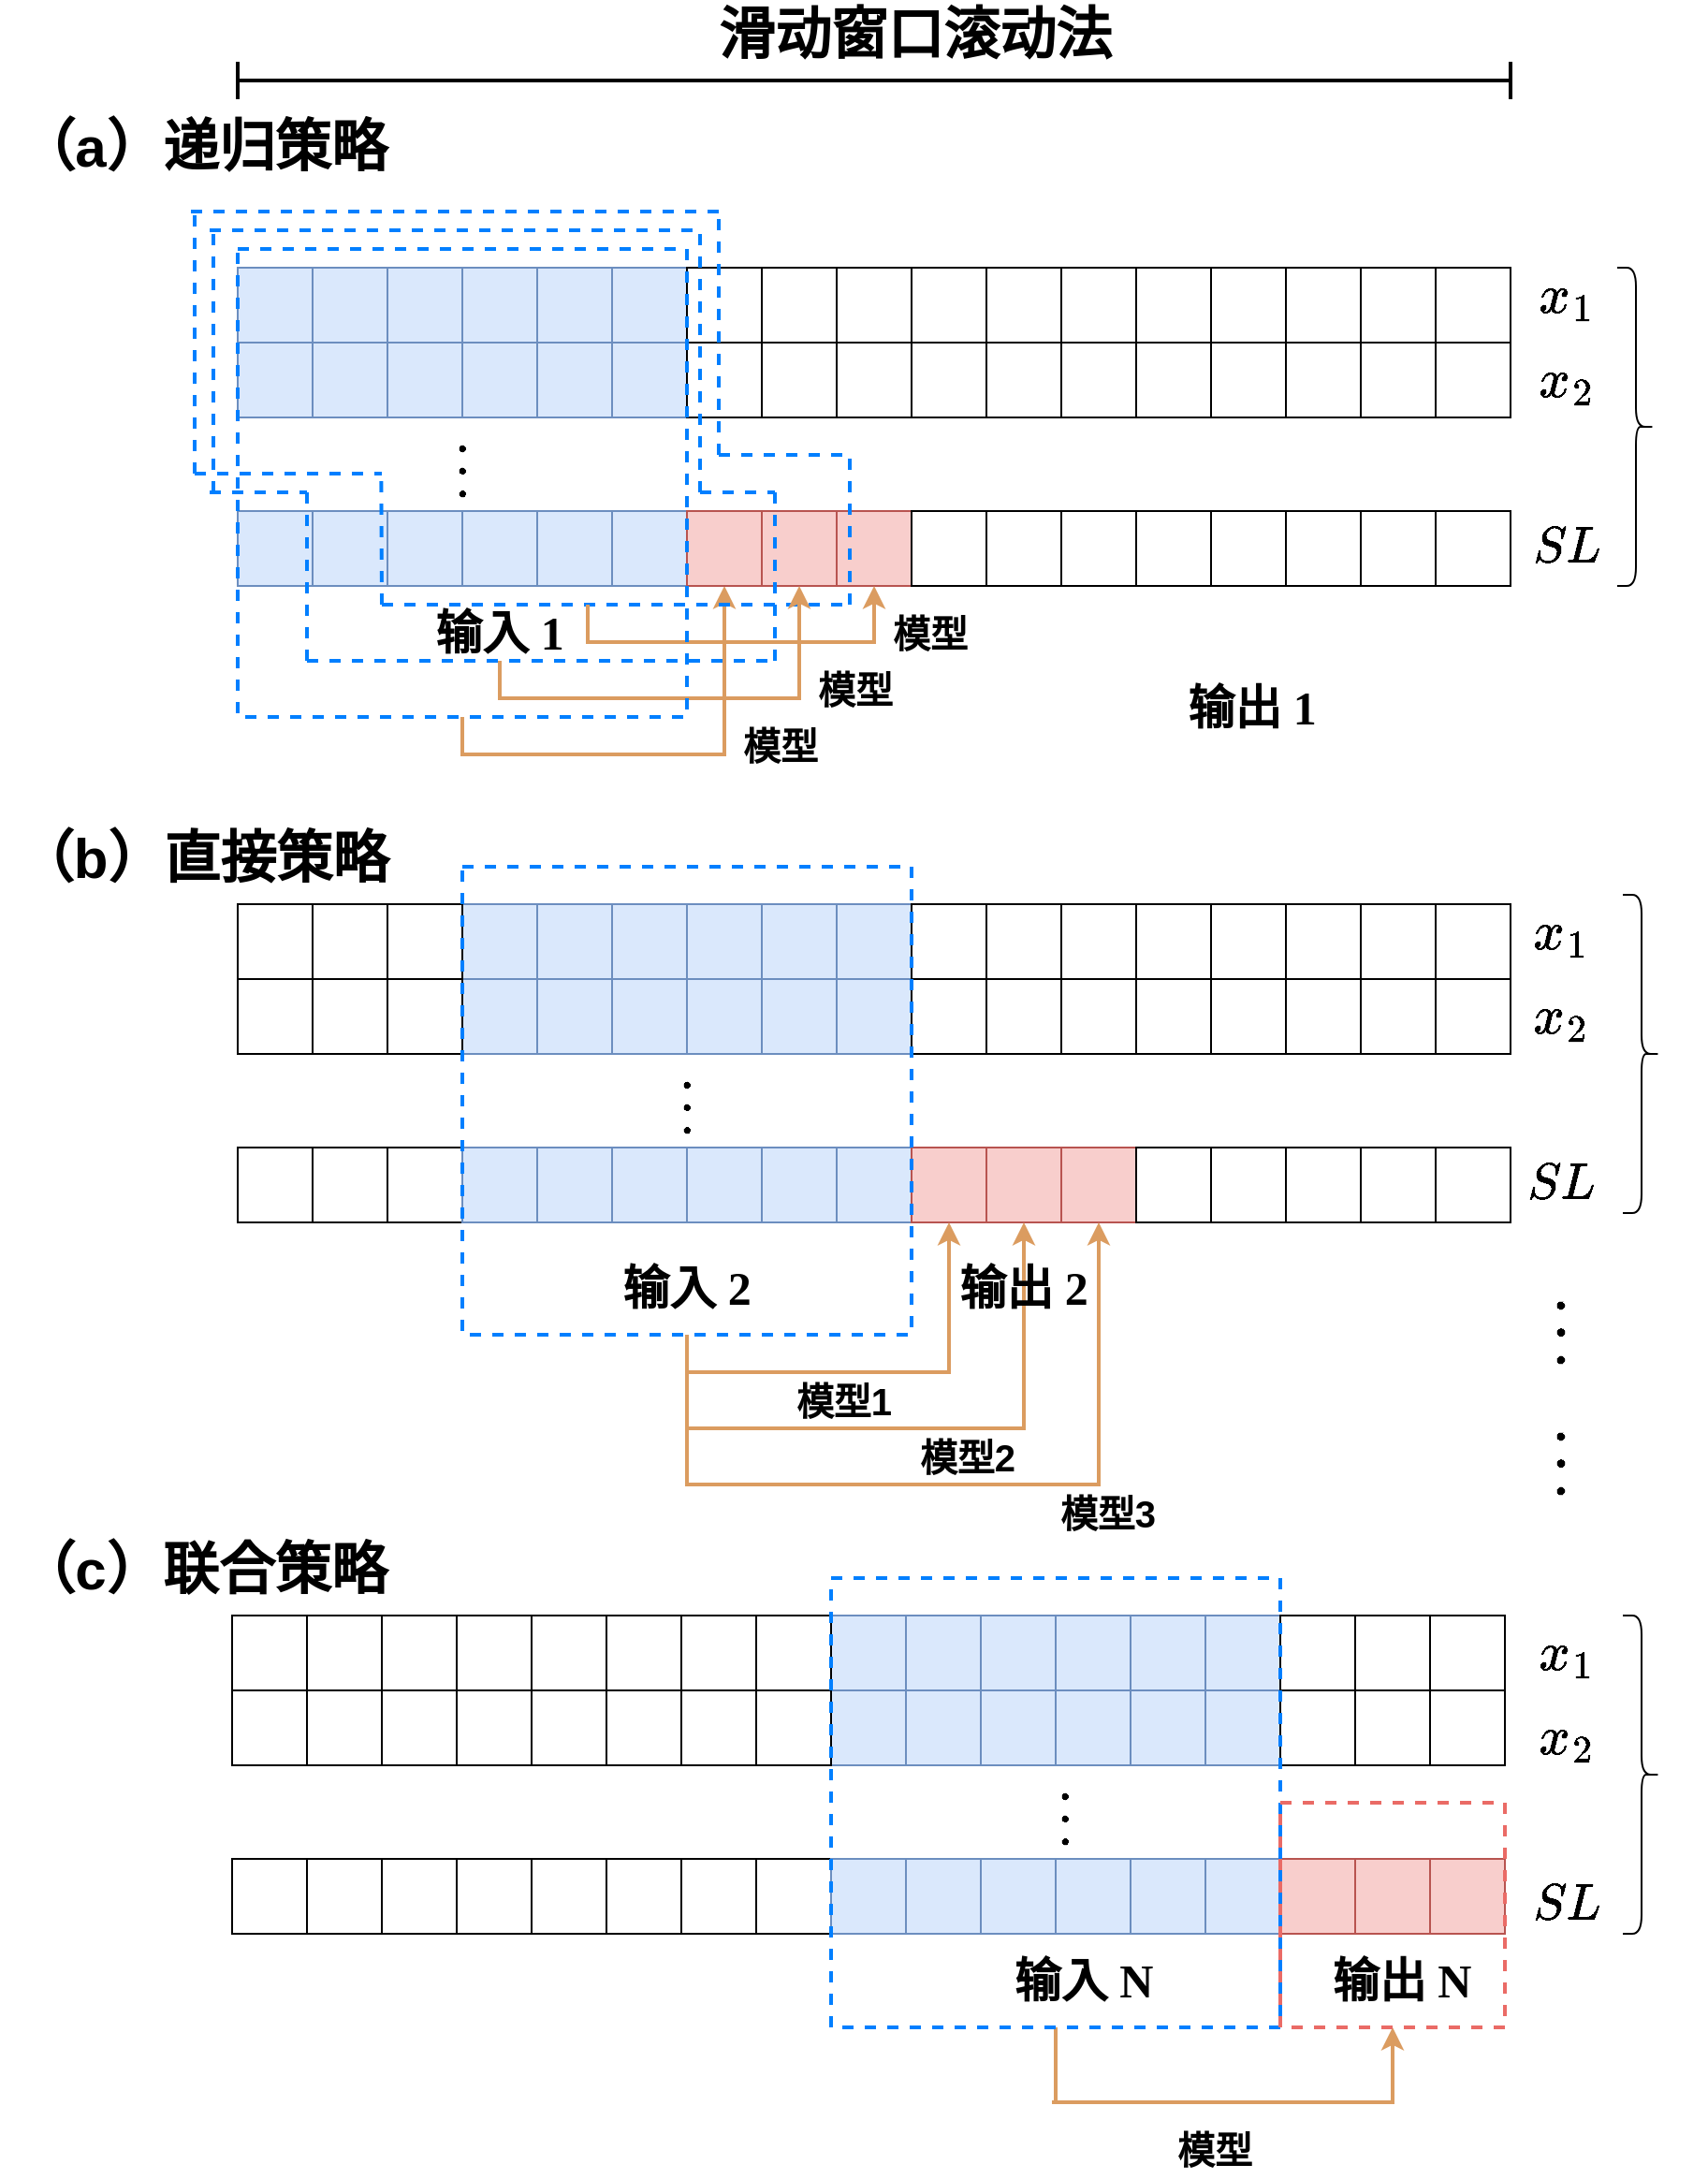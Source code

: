 <mxfile version="24.0.7" type="github">
  <diagram name="第 1 页" id="vWSbrCHWz1pdgLscwr1I">
    <mxGraphModel dx="3572" dy="2566" grid="1" gridSize="10" guides="1" tooltips="1" connect="1" arrows="1" fold="1" page="1" pageScale="1" pageWidth="827" pageHeight="1169" math="1" shadow="0">
      <root>
        <mxCell id="0" />
        <mxCell id="1" parent="0" />
        <mxCell id="X15A_r9G1sP2VDmLqHcy-280" style="edgeStyle=orthogonalEdgeStyle;rounded=0;orthogonalLoop=1;jettySize=auto;html=1;exitX=0.5;exitY=1;exitDx=0;exitDy=0;entryX=0.5;entryY=1;entryDx=0;entryDy=0;strokeWidth=2;strokeColor=#DB9C60;" edge="1" parent="1" source="X15A_r9G1sP2VDmLqHcy-250" target="X15A_r9G1sP2VDmLqHcy-7">
          <mxGeometry relative="1" as="geometry">
            <mxPoint x="363" y="200" as="targetPoint" />
          </mxGeometry>
        </mxCell>
        <mxCell id="X15A_r9G1sP2VDmLqHcy-1" value="" style="rounded=0;whiteSpace=wrap;html=1;aspect=fixed;fillColor=#dae8fc;strokeColor=#6c8ebf;" vertex="1" parent="1">
          <mxGeometry x="103" y="90" width="40" height="40" as="geometry" />
        </mxCell>
        <mxCell id="X15A_r9G1sP2VDmLqHcy-2" value="" style="rounded=0;whiteSpace=wrap;html=1;aspect=fixed;fillColor=#dae8fc;strokeColor=#6c8ebf;" vertex="1" parent="1">
          <mxGeometry x="143" y="90" width="40" height="40" as="geometry" />
        </mxCell>
        <mxCell id="X15A_r9G1sP2VDmLqHcy-3" value="" style="rounded=0;whiteSpace=wrap;html=1;aspect=fixed;fillColor=#dae8fc;strokeColor=#6c8ebf;" vertex="1" parent="1">
          <mxGeometry x="183" y="90" width="40" height="40" as="geometry" />
        </mxCell>
        <mxCell id="X15A_r9G1sP2VDmLqHcy-4" value="" style="rounded=0;whiteSpace=wrap;html=1;aspect=fixed;fillColor=#dae8fc;strokeColor=#6c8ebf;" vertex="1" parent="1">
          <mxGeometry x="223" y="90" width="40" height="40" as="geometry" />
        </mxCell>
        <mxCell id="X15A_r9G1sP2VDmLqHcy-5" value="" style="rounded=0;whiteSpace=wrap;html=1;aspect=fixed;fillColor=#dae8fc;strokeColor=#6c8ebf;" vertex="1" parent="1">
          <mxGeometry x="263" y="90" width="40" height="40" as="geometry" />
        </mxCell>
        <mxCell id="X15A_r9G1sP2VDmLqHcy-6" value="" style="rounded=0;whiteSpace=wrap;html=1;aspect=fixed;fillColor=#dae8fc;strokeColor=#6c8ebf;" vertex="1" parent="1">
          <mxGeometry x="303" y="90" width="40" height="40" as="geometry" />
        </mxCell>
        <mxCell id="X15A_r9G1sP2VDmLqHcy-7" value="" style="rounded=0;whiteSpace=wrap;html=1;aspect=fixed;fillColor=#f8cecc;strokeColor=#b85450;" vertex="1" parent="1">
          <mxGeometry x="343" y="90" width="40" height="40" as="geometry" />
        </mxCell>
        <mxCell id="X15A_r9G1sP2VDmLqHcy-8" value="" style="rounded=0;whiteSpace=wrap;html=1;aspect=fixed;fillColor=#f8cecc;strokeColor=#b85450;" vertex="1" parent="1">
          <mxGeometry x="383" y="90" width="40" height="40" as="geometry" />
        </mxCell>
        <mxCell id="X15A_r9G1sP2VDmLqHcy-9" value="" style="rounded=0;whiteSpace=wrap;html=1;aspect=fixed;fillColor=#f8cecc;strokeColor=#b85450;" vertex="1" parent="1">
          <mxGeometry x="423" y="90" width="40" height="40" as="geometry" />
        </mxCell>
        <mxCell id="X15A_r9G1sP2VDmLqHcy-10" value="" style="rounded=0;whiteSpace=wrap;html=1;aspect=fixed;" vertex="1" parent="1">
          <mxGeometry x="463" y="90" width="40" height="40" as="geometry" />
        </mxCell>
        <mxCell id="X15A_r9G1sP2VDmLqHcy-11" value="" style="rounded=0;whiteSpace=wrap;html=1;aspect=fixed;" vertex="1" parent="1">
          <mxGeometry x="503" y="90" width="40" height="40" as="geometry" />
        </mxCell>
        <mxCell id="X15A_r9G1sP2VDmLqHcy-12" value="" style="rounded=0;whiteSpace=wrap;html=1;aspect=fixed;" vertex="1" parent="1">
          <mxGeometry x="543" y="90" width="40" height="40" as="geometry" />
        </mxCell>
        <mxCell id="X15A_r9G1sP2VDmLqHcy-13" value="" style="rounded=0;whiteSpace=wrap;html=1;aspect=fixed;" vertex="1" parent="1">
          <mxGeometry x="583" y="90" width="40" height="40" as="geometry" />
        </mxCell>
        <mxCell id="X15A_r9G1sP2VDmLqHcy-14" value="" style="rounded=0;whiteSpace=wrap;html=1;aspect=fixed;" vertex="1" parent="1">
          <mxGeometry x="623" y="90" width="40" height="40" as="geometry" />
        </mxCell>
        <mxCell id="X15A_r9G1sP2VDmLqHcy-15" value="" style="rounded=0;whiteSpace=wrap;html=1;aspect=fixed;" vertex="1" parent="1">
          <mxGeometry x="663" y="90" width="40" height="40" as="geometry" />
        </mxCell>
        <mxCell id="X15A_r9G1sP2VDmLqHcy-16" value="" style="rounded=0;whiteSpace=wrap;html=1;aspect=fixed;" vertex="1" parent="1">
          <mxGeometry x="703" y="90" width="40" height="40" as="geometry" />
        </mxCell>
        <mxCell id="X15A_r9G1sP2VDmLqHcy-17" value="" style="rounded=0;whiteSpace=wrap;html=1;aspect=fixed;" vertex="1" parent="1">
          <mxGeometry x="743" y="90" width="40" height="40" as="geometry" />
        </mxCell>
        <mxCell id="X15A_r9G1sP2VDmLqHcy-18" value="" style="rounded=0;whiteSpace=wrap;html=1;aspect=fixed;fillColor=#dae8fc;strokeColor=#6c8ebf;" vertex="1" parent="1">
          <mxGeometry x="103" width="40" height="40" as="geometry" />
        </mxCell>
        <mxCell id="X15A_r9G1sP2VDmLqHcy-19" value="" style="rounded=0;whiteSpace=wrap;html=1;aspect=fixed;fillColor=#dae8fc;strokeColor=#6c8ebf;" vertex="1" parent="1">
          <mxGeometry x="143" width="40" height="40" as="geometry" />
        </mxCell>
        <mxCell id="X15A_r9G1sP2VDmLqHcy-20" value="" style="rounded=0;whiteSpace=wrap;html=1;aspect=fixed;fillColor=#dae8fc;strokeColor=#6c8ebf;" vertex="1" parent="1">
          <mxGeometry x="183" width="40" height="40" as="geometry" />
        </mxCell>
        <mxCell id="X15A_r9G1sP2VDmLqHcy-21" value="" style="rounded=0;whiteSpace=wrap;html=1;aspect=fixed;fillColor=#dae8fc;strokeColor=#6c8ebf;" vertex="1" parent="1">
          <mxGeometry x="223" width="40" height="40" as="geometry" />
        </mxCell>
        <mxCell id="X15A_r9G1sP2VDmLqHcy-22" value="" style="rounded=0;whiteSpace=wrap;html=1;aspect=fixed;fillColor=#dae8fc;strokeColor=#6c8ebf;" vertex="1" parent="1">
          <mxGeometry x="263" width="40" height="40" as="geometry" />
        </mxCell>
        <mxCell id="X15A_r9G1sP2VDmLqHcy-23" value="" style="rounded=0;whiteSpace=wrap;html=1;aspect=fixed;fillColor=#dae8fc;strokeColor=#6c8ebf;" vertex="1" parent="1">
          <mxGeometry x="303" width="40" height="40" as="geometry" />
        </mxCell>
        <mxCell id="X15A_r9G1sP2VDmLqHcy-27" value="" style="rounded=0;whiteSpace=wrap;html=1;aspect=fixed;fillColor=#dae8fc;strokeColor=#6c8ebf;" vertex="1" parent="1">
          <mxGeometry x="103" y="-40" width="40" height="40" as="geometry" />
        </mxCell>
        <mxCell id="X15A_r9G1sP2VDmLqHcy-28" value="" style="rounded=0;whiteSpace=wrap;html=1;aspect=fixed;fillColor=#dae8fc;strokeColor=#6c8ebf;" vertex="1" parent="1">
          <mxGeometry x="143" y="-40" width="40" height="40" as="geometry" />
        </mxCell>
        <mxCell id="X15A_r9G1sP2VDmLqHcy-29" value="" style="rounded=0;whiteSpace=wrap;html=1;aspect=fixed;fillColor=#dae8fc;strokeColor=#6c8ebf;" vertex="1" parent="1">
          <mxGeometry x="183" y="-40" width="40" height="40" as="geometry" />
        </mxCell>
        <mxCell id="X15A_r9G1sP2VDmLqHcy-30" value="" style="rounded=0;whiteSpace=wrap;html=1;aspect=fixed;fillColor=#dae8fc;strokeColor=#6c8ebf;" vertex="1" parent="1">
          <mxGeometry x="223" y="-40" width="40" height="40" as="geometry" />
        </mxCell>
        <mxCell id="X15A_r9G1sP2VDmLqHcy-31" value="" style="rounded=0;whiteSpace=wrap;html=1;aspect=fixed;fillColor=#dae8fc;strokeColor=#6c8ebf;" vertex="1" parent="1">
          <mxGeometry x="263" y="-40" width="40" height="40" as="geometry" />
        </mxCell>
        <mxCell id="X15A_r9G1sP2VDmLqHcy-32" value="" style="rounded=0;whiteSpace=wrap;html=1;aspect=fixed;fillColor=#dae8fc;strokeColor=#6c8ebf;" vertex="1" parent="1">
          <mxGeometry x="303" y="-40" width="40" height="40" as="geometry" />
        </mxCell>
        <mxCell id="X15A_r9G1sP2VDmLqHcy-35" value="" style="rounded=0;whiteSpace=wrap;html=1;aspect=fixed;" vertex="1" parent="1">
          <mxGeometry x="103" y="430" width="40" height="40" as="geometry" />
        </mxCell>
        <mxCell id="X15A_r9G1sP2VDmLqHcy-36" value="" style="rounded=0;whiteSpace=wrap;html=1;aspect=fixed;" vertex="1" parent="1">
          <mxGeometry x="143" y="430" width="40" height="40" as="geometry" />
        </mxCell>
        <mxCell id="X15A_r9G1sP2VDmLqHcy-37" value="" style="rounded=0;whiteSpace=wrap;html=1;aspect=fixed;" vertex="1" parent="1">
          <mxGeometry x="183" y="430" width="40" height="40" as="geometry" />
        </mxCell>
        <mxCell id="X15A_r9G1sP2VDmLqHcy-38" value="" style="rounded=0;whiteSpace=wrap;html=1;aspect=fixed;fillColor=#dae8fc;strokeColor=#6c8ebf;" vertex="1" parent="1">
          <mxGeometry x="223" y="430" width="40" height="40" as="geometry" />
        </mxCell>
        <mxCell id="X15A_r9G1sP2VDmLqHcy-39" value="" style="rounded=0;whiteSpace=wrap;html=1;aspect=fixed;fillColor=#dae8fc;strokeColor=#6c8ebf;" vertex="1" parent="1">
          <mxGeometry x="263" y="430" width="40" height="40" as="geometry" />
        </mxCell>
        <mxCell id="X15A_r9G1sP2VDmLqHcy-40" value="" style="rounded=0;whiteSpace=wrap;html=1;aspect=fixed;fillColor=#dae8fc;strokeColor=#6c8ebf;" vertex="1" parent="1">
          <mxGeometry x="303" y="430" width="40" height="40" as="geometry" />
        </mxCell>
        <mxCell id="X15A_r9G1sP2VDmLqHcy-41" value="" style="rounded=0;whiteSpace=wrap;html=1;aspect=fixed;fillColor=#dae8fc;strokeColor=#6c8ebf;" vertex="1" parent="1">
          <mxGeometry x="343" y="430" width="40" height="40" as="geometry" />
        </mxCell>
        <mxCell id="X15A_r9G1sP2VDmLqHcy-42" value="" style="rounded=0;whiteSpace=wrap;html=1;aspect=fixed;fillColor=#dae8fc;strokeColor=#6c8ebf;" vertex="1" parent="1">
          <mxGeometry x="383" y="430" width="40" height="40" as="geometry" />
        </mxCell>
        <mxCell id="X15A_r9G1sP2VDmLqHcy-43" value="" style="rounded=0;whiteSpace=wrap;html=1;aspect=fixed;fillColor=#dae8fc;strokeColor=#6c8ebf;" vertex="1" parent="1">
          <mxGeometry x="423" y="430" width="40" height="40" as="geometry" />
        </mxCell>
        <mxCell id="X15A_r9G1sP2VDmLqHcy-44" value="" style="rounded=0;whiteSpace=wrap;html=1;aspect=fixed;fillColor=#f8cecc;strokeColor=#b85450;" vertex="1" parent="1">
          <mxGeometry x="463" y="430" width="40" height="40" as="geometry" />
        </mxCell>
        <mxCell id="X15A_r9G1sP2VDmLqHcy-45" value="" style="rounded=0;whiteSpace=wrap;html=1;aspect=fixed;fillColor=#f8cecc;strokeColor=#b85450;" vertex="1" parent="1">
          <mxGeometry x="503" y="430" width="40" height="40" as="geometry" />
        </mxCell>
        <mxCell id="X15A_r9G1sP2VDmLqHcy-46" value="" style="rounded=0;whiteSpace=wrap;html=1;aspect=fixed;fillColor=#f8cecc;strokeColor=#b85450;" vertex="1" parent="1">
          <mxGeometry x="543" y="430" width="40" height="40" as="geometry" />
        </mxCell>
        <mxCell id="X15A_r9G1sP2VDmLqHcy-47" value="" style="rounded=0;whiteSpace=wrap;html=1;aspect=fixed;" vertex="1" parent="1">
          <mxGeometry x="583" y="430" width="40" height="40" as="geometry" />
        </mxCell>
        <mxCell id="X15A_r9G1sP2VDmLqHcy-48" value="" style="rounded=0;whiteSpace=wrap;html=1;aspect=fixed;" vertex="1" parent="1">
          <mxGeometry x="623" y="430" width="40" height="40" as="geometry" />
        </mxCell>
        <mxCell id="X15A_r9G1sP2VDmLqHcy-49" value="" style="rounded=0;whiteSpace=wrap;html=1;aspect=fixed;" vertex="1" parent="1">
          <mxGeometry x="663" y="430" width="40" height="40" as="geometry" />
        </mxCell>
        <mxCell id="X15A_r9G1sP2VDmLqHcy-50" value="" style="rounded=0;whiteSpace=wrap;html=1;aspect=fixed;" vertex="1" parent="1">
          <mxGeometry x="703" y="430" width="40" height="40" as="geometry" />
        </mxCell>
        <mxCell id="X15A_r9G1sP2VDmLqHcy-51" value="" style="rounded=0;whiteSpace=wrap;html=1;aspect=fixed;" vertex="1" parent="1">
          <mxGeometry x="743" y="430" width="40" height="40" as="geometry" />
        </mxCell>
        <mxCell id="X15A_r9G1sP2VDmLqHcy-52" value="" style="rounded=0;whiteSpace=wrap;html=1;aspect=fixed;" vertex="1" parent="1">
          <mxGeometry x="100" y="810" width="40" height="40" as="geometry" />
        </mxCell>
        <mxCell id="X15A_r9G1sP2VDmLqHcy-53" value="" style="rounded=0;whiteSpace=wrap;html=1;aspect=fixed;" vertex="1" parent="1">
          <mxGeometry x="140" y="810" width="40" height="40" as="geometry" />
        </mxCell>
        <mxCell id="X15A_r9G1sP2VDmLqHcy-54" value="" style="rounded=0;whiteSpace=wrap;html=1;aspect=fixed;" vertex="1" parent="1">
          <mxGeometry x="180" y="810" width="40" height="40" as="geometry" />
        </mxCell>
        <mxCell id="X15A_r9G1sP2VDmLqHcy-55" value="" style="rounded=0;whiteSpace=wrap;html=1;aspect=fixed;" vertex="1" parent="1">
          <mxGeometry x="220" y="810" width="40" height="40" as="geometry" />
        </mxCell>
        <mxCell id="X15A_r9G1sP2VDmLqHcy-56" value="" style="rounded=0;whiteSpace=wrap;html=1;aspect=fixed;" vertex="1" parent="1">
          <mxGeometry x="260" y="810" width="40" height="40" as="geometry" />
        </mxCell>
        <mxCell id="X15A_r9G1sP2VDmLqHcy-57" value="" style="rounded=0;whiteSpace=wrap;html=1;aspect=fixed;" vertex="1" parent="1">
          <mxGeometry x="300" y="810" width="40" height="40" as="geometry" />
        </mxCell>
        <mxCell id="X15A_r9G1sP2VDmLqHcy-58" value="" style="rounded=0;whiteSpace=wrap;html=1;aspect=fixed;" vertex="1" parent="1">
          <mxGeometry x="340" y="810" width="40" height="40" as="geometry" />
        </mxCell>
        <mxCell id="X15A_r9G1sP2VDmLqHcy-59" value="" style="rounded=0;whiteSpace=wrap;html=1;aspect=fixed;" vertex="1" parent="1">
          <mxGeometry x="380" y="810" width="40" height="40" as="geometry" />
        </mxCell>
        <mxCell id="X15A_r9G1sP2VDmLqHcy-60" value="" style="rounded=0;whiteSpace=wrap;html=1;aspect=fixed;fillColor=#dae8fc;strokeColor=#6c8ebf;" vertex="1" parent="1">
          <mxGeometry x="420" y="810" width="40" height="40" as="geometry" />
        </mxCell>
        <mxCell id="X15A_r9G1sP2VDmLqHcy-61" value="" style="rounded=0;whiteSpace=wrap;html=1;aspect=fixed;fillColor=#dae8fc;strokeColor=#6c8ebf;" vertex="1" parent="1">
          <mxGeometry x="460" y="810" width="40" height="40" as="geometry" />
        </mxCell>
        <mxCell id="X15A_r9G1sP2VDmLqHcy-62" value="" style="rounded=0;whiteSpace=wrap;html=1;aspect=fixed;fillColor=#dae8fc;strokeColor=#6c8ebf;" vertex="1" parent="1">
          <mxGeometry x="500" y="810" width="40" height="40" as="geometry" />
        </mxCell>
        <mxCell id="X15A_r9G1sP2VDmLqHcy-63" value="" style="rounded=0;whiteSpace=wrap;html=1;aspect=fixed;fillColor=#dae8fc;strokeColor=#6c8ebf;" vertex="1" parent="1">
          <mxGeometry x="540" y="810" width="40" height="40" as="geometry" />
        </mxCell>
        <mxCell id="X15A_r9G1sP2VDmLqHcy-64" value="" style="rounded=0;whiteSpace=wrap;html=1;aspect=fixed;fillColor=#dae8fc;strokeColor=#6c8ebf;" vertex="1" parent="1">
          <mxGeometry x="580" y="810" width="40" height="40" as="geometry" />
        </mxCell>
        <mxCell id="X15A_r9G1sP2VDmLqHcy-65" value="" style="rounded=0;whiteSpace=wrap;html=1;aspect=fixed;fillColor=#dae8fc;strokeColor=#6c8ebf;" vertex="1" parent="1">
          <mxGeometry x="620" y="810" width="40" height="40" as="geometry" />
        </mxCell>
        <mxCell id="X15A_r9G1sP2VDmLqHcy-66" value="" style="rounded=0;whiteSpace=wrap;html=1;aspect=fixed;fillColor=#f8cecc;strokeColor=#b85450;" vertex="1" parent="1">
          <mxGeometry x="660" y="810" width="40" height="40" as="geometry" />
        </mxCell>
        <mxCell id="X15A_r9G1sP2VDmLqHcy-67" value="" style="rounded=0;whiteSpace=wrap;html=1;aspect=fixed;fillColor=#f8cecc;strokeColor=#b85450;" vertex="1" parent="1">
          <mxGeometry x="700" y="810" width="40" height="40" as="geometry" />
        </mxCell>
        <mxCell id="X15A_r9G1sP2VDmLqHcy-68" value="" style="rounded=0;whiteSpace=wrap;html=1;aspect=fixed;fillColor=#f8cecc;strokeColor=#b85450;" vertex="1" parent="1">
          <mxGeometry x="740" y="810" width="40" height="40" as="geometry" />
        </mxCell>
        <mxCell id="X15A_r9G1sP2VDmLqHcy-69" value="&lt;font face=&quot;Times New Roman&quot;&gt;&lt;span style=&quot;font-size: 25px;&quot;&gt;输入 1&lt;/span&gt;&lt;/font&gt;" style="text;html=1;align=center;verticalAlign=middle;whiteSpace=wrap;rounded=0;fontStyle=1" vertex="1" parent="1">
          <mxGeometry x="203" y="140" width="80" height="30" as="geometry" />
        </mxCell>
        <mxCell id="X15A_r9G1sP2VDmLqHcy-70" value="&lt;font face=&quot;Times New Roman&quot;&gt;&lt;span style=&quot;font-size: 25px;&quot;&gt;输出 1&lt;/span&gt;&lt;/font&gt;" style="text;html=1;align=center;verticalAlign=middle;whiteSpace=wrap;rounded=0;fontStyle=1" vertex="1" parent="1">
          <mxGeometry x="605" y="180" width="80" height="30" as="geometry" />
        </mxCell>
        <mxCell id="X15A_r9G1sP2VDmLqHcy-71" value="&lt;font face=&quot;Times New Roman&quot;&gt;&lt;span style=&quot;font-size: 25px;&quot;&gt;输入 2&lt;/span&gt;&lt;/font&gt;" style="text;html=1;align=center;verticalAlign=middle;whiteSpace=wrap;rounded=0;fontStyle=1" vertex="1" parent="1">
          <mxGeometry x="303" y="490" width="80" height="30" as="geometry" />
        </mxCell>
        <mxCell id="X15A_r9G1sP2VDmLqHcy-73" value="&lt;font face=&quot;Times New Roman&quot;&gt;&lt;span style=&quot;font-size: 25px;&quot;&gt;输入 N&lt;/span&gt;&lt;/font&gt;" style="text;html=1;align=center;verticalAlign=middle;whiteSpace=wrap;rounded=0;fontStyle=1" vertex="1" parent="1">
          <mxGeometry x="515" y="860" width="80" height="30" as="geometry" />
        </mxCell>
        <mxCell id="X15A_r9G1sP2VDmLqHcy-74" value="&lt;font face=&quot;Times New Roman&quot;&gt;&lt;span style=&quot;font-size: 25px;&quot;&gt;输出 N&lt;/span&gt;&lt;/font&gt;" style="text;html=1;align=center;verticalAlign=middle;whiteSpace=wrap;rounded=0;fontStyle=1" vertex="1" parent="1">
          <mxGeometry x="685" y="860" width="80" height="30" as="geometry" />
        </mxCell>
        <mxCell id="X15A_r9G1sP2VDmLqHcy-83" value="" style="rounded=0;whiteSpace=wrap;html=1;aspect=fixed;fillColor=#dae8fc;strokeColor=#6c8ebf;" vertex="1" parent="1">
          <mxGeometry x="223" y="340" width="40" height="40" as="geometry" />
        </mxCell>
        <mxCell id="X15A_r9G1sP2VDmLqHcy-84" value="" style="rounded=0;whiteSpace=wrap;html=1;aspect=fixed;fillColor=#dae8fc;strokeColor=#6c8ebf;" vertex="1" parent="1">
          <mxGeometry x="263" y="340" width="40" height="40" as="geometry" />
        </mxCell>
        <mxCell id="X15A_r9G1sP2VDmLqHcy-85" value="" style="rounded=0;whiteSpace=wrap;html=1;aspect=fixed;fillColor=#dae8fc;strokeColor=#6c8ebf;" vertex="1" parent="1">
          <mxGeometry x="303" y="340" width="40" height="40" as="geometry" />
        </mxCell>
        <mxCell id="X15A_r9G1sP2VDmLqHcy-86" value="" style="rounded=0;whiteSpace=wrap;html=1;aspect=fixed;fillColor=#dae8fc;strokeColor=#6c8ebf;" vertex="1" parent="1">
          <mxGeometry x="343" y="340" width="40" height="40" as="geometry" />
        </mxCell>
        <mxCell id="X15A_r9G1sP2VDmLqHcy-87" value="" style="rounded=0;whiteSpace=wrap;html=1;aspect=fixed;fillColor=#dae8fc;strokeColor=#6c8ebf;" vertex="1" parent="1">
          <mxGeometry x="383" y="340" width="40" height="40" as="geometry" />
        </mxCell>
        <mxCell id="X15A_r9G1sP2VDmLqHcy-88" value="" style="rounded=0;whiteSpace=wrap;html=1;aspect=fixed;fillColor=#dae8fc;strokeColor=#6c8ebf;" vertex="1" parent="1">
          <mxGeometry x="423" y="340" width="40" height="40" as="geometry" />
        </mxCell>
        <mxCell id="X15A_r9G1sP2VDmLqHcy-106" value="" style="rounded=0;whiteSpace=wrap;html=1;aspect=fixed;fillColor=#dae8fc;strokeColor=#6c8ebf;" vertex="1" parent="1">
          <mxGeometry x="223" y="300" width="40" height="40" as="geometry" />
        </mxCell>
        <mxCell id="X15A_r9G1sP2VDmLqHcy-107" value="" style="rounded=0;whiteSpace=wrap;html=1;aspect=fixed;fillColor=#dae8fc;strokeColor=#6c8ebf;" vertex="1" parent="1">
          <mxGeometry x="263" y="300" width="40" height="40" as="geometry" />
        </mxCell>
        <mxCell id="X15A_r9G1sP2VDmLqHcy-108" value="" style="rounded=0;whiteSpace=wrap;html=1;aspect=fixed;fillColor=#dae8fc;strokeColor=#6c8ebf;" vertex="1" parent="1">
          <mxGeometry x="303" y="300" width="40" height="40" as="geometry" />
        </mxCell>
        <mxCell id="X15A_r9G1sP2VDmLqHcy-109" value="" style="rounded=0;whiteSpace=wrap;html=1;aspect=fixed;fillColor=#dae8fc;strokeColor=#6c8ebf;" vertex="1" parent="1">
          <mxGeometry x="343" y="300" width="40" height="40" as="geometry" />
        </mxCell>
        <mxCell id="X15A_r9G1sP2VDmLqHcy-110" value="" style="rounded=0;whiteSpace=wrap;html=1;aspect=fixed;fillColor=#dae8fc;strokeColor=#6c8ebf;" vertex="1" parent="1">
          <mxGeometry x="383" y="300" width="40" height="40" as="geometry" />
        </mxCell>
        <mxCell id="X15A_r9G1sP2VDmLqHcy-111" value="" style="rounded=0;whiteSpace=wrap;html=1;aspect=fixed;fillColor=#dae8fc;strokeColor=#6c8ebf;" vertex="1" parent="1">
          <mxGeometry x="423" y="300" width="40" height="40" as="geometry" />
        </mxCell>
        <mxCell id="X15A_r9G1sP2VDmLqHcy-115" value="" style="rounded=0;whiteSpace=wrap;html=1;aspect=fixed;" vertex="1" parent="1">
          <mxGeometry x="103" y="300" width="40" height="40" as="geometry" />
        </mxCell>
        <mxCell id="X15A_r9G1sP2VDmLqHcy-116" value="" style="rounded=0;whiteSpace=wrap;html=1;aspect=fixed;" vertex="1" parent="1">
          <mxGeometry x="143" y="300" width="40" height="40" as="geometry" />
        </mxCell>
        <mxCell id="X15A_r9G1sP2VDmLqHcy-117" value="" style="rounded=0;whiteSpace=wrap;html=1;aspect=fixed;" vertex="1" parent="1">
          <mxGeometry x="183" y="300" width="40" height="40" as="geometry" />
        </mxCell>
        <mxCell id="X15A_r9G1sP2VDmLqHcy-118" value="" style="rounded=0;whiteSpace=wrap;html=1;aspect=fixed;" vertex="1" parent="1">
          <mxGeometry x="103" y="340" width="40" height="40" as="geometry" />
        </mxCell>
        <mxCell id="X15A_r9G1sP2VDmLqHcy-119" value="" style="rounded=0;whiteSpace=wrap;html=1;aspect=fixed;" vertex="1" parent="1">
          <mxGeometry x="143" y="340" width="40" height="40" as="geometry" />
        </mxCell>
        <mxCell id="X15A_r9G1sP2VDmLqHcy-120" value="" style="rounded=0;whiteSpace=wrap;html=1;aspect=fixed;" vertex="1" parent="1">
          <mxGeometry x="183" y="340" width="40" height="40" as="geometry" />
        </mxCell>
        <mxCell id="X15A_r9G1sP2VDmLqHcy-121" value="$$\vdots$$" style="text;html=1;align=center;verticalAlign=middle;whiteSpace=wrap;rounded=0;fontSize=25;fontStyle=1" vertex="1" parent="1">
          <mxGeometry x="193" y="50" width="60" height="30" as="geometry" />
        </mxCell>
        <mxCell id="X15A_r9G1sP2VDmLqHcy-122" value="$$\vdots$$" style="text;html=1;align=center;verticalAlign=middle;whiteSpace=wrap;rounded=0;fontSize=25;fontStyle=1" vertex="1" parent="1">
          <mxGeometry x="313" y="390" width="60" height="30" as="geometry" />
        </mxCell>
        <mxCell id="X15A_r9G1sP2VDmLqHcy-134" value="" style="rounded=0;whiteSpace=wrap;html=1;aspect=fixed;fillColor=#dae8fc;strokeColor=#6c8ebf;" vertex="1" parent="1">
          <mxGeometry x="420" y="720" width="40" height="40" as="geometry" />
        </mxCell>
        <mxCell id="X15A_r9G1sP2VDmLqHcy-135" value="" style="rounded=0;whiteSpace=wrap;html=1;aspect=fixed;fillColor=#dae8fc;strokeColor=#6c8ebf;" vertex="1" parent="1">
          <mxGeometry x="460" y="720" width="40" height="40" as="geometry" />
        </mxCell>
        <mxCell id="X15A_r9G1sP2VDmLqHcy-136" value="" style="rounded=0;whiteSpace=wrap;html=1;aspect=fixed;fillColor=#dae8fc;strokeColor=#6c8ebf;" vertex="1" parent="1">
          <mxGeometry x="500" y="720" width="40" height="40" as="geometry" />
        </mxCell>
        <mxCell id="X15A_r9G1sP2VDmLqHcy-137" value="" style="rounded=0;whiteSpace=wrap;html=1;aspect=fixed;fillColor=#dae8fc;strokeColor=#6c8ebf;" vertex="1" parent="1">
          <mxGeometry x="540" y="720" width="40" height="40" as="geometry" />
        </mxCell>
        <mxCell id="X15A_r9G1sP2VDmLqHcy-138" value="" style="rounded=0;whiteSpace=wrap;html=1;aspect=fixed;fillColor=#dae8fc;strokeColor=#6c8ebf;" vertex="1" parent="1">
          <mxGeometry x="580" y="720" width="40" height="40" as="geometry" />
        </mxCell>
        <mxCell id="X15A_r9G1sP2VDmLqHcy-139" value="" style="rounded=0;whiteSpace=wrap;html=1;aspect=fixed;fillColor=#dae8fc;strokeColor=#6c8ebf;" vertex="1" parent="1">
          <mxGeometry x="620" y="720" width="40" height="40" as="geometry" />
        </mxCell>
        <mxCell id="X15A_r9G1sP2VDmLqHcy-140" value="" style="rounded=0;whiteSpace=wrap;html=1;aspect=fixed;fillColor=#dae8fc;strokeColor=#6c8ebf;" vertex="1" parent="1">
          <mxGeometry x="420" y="680" width="40" height="40" as="geometry" />
        </mxCell>
        <mxCell id="X15A_r9G1sP2VDmLqHcy-141" value="" style="rounded=0;whiteSpace=wrap;html=1;aspect=fixed;fillColor=#dae8fc;strokeColor=#6c8ebf;" vertex="1" parent="1">
          <mxGeometry x="460" y="680" width="40" height="40" as="geometry" />
        </mxCell>
        <mxCell id="X15A_r9G1sP2VDmLqHcy-142" value="" style="rounded=0;whiteSpace=wrap;html=1;aspect=fixed;fillColor=#dae8fc;strokeColor=#6c8ebf;" vertex="1" parent="1">
          <mxGeometry x="500" y="680" width="40" height="40" as="geometry" />
        </mxCell>
        <mxCell id="X15A_r9G1sP2VDmLqHcy-143" value="" style="rounded=0;whiteSpace=wrap;html=1;aspect=fixed;fillColor=#dae8fc;strokeColor=#6c8ebf;" vertex="1" parent="1">
          <mxGeometry x="540" y="680" width="40" height="40" as="geometry" />
        </mxCell>
        <mxCell id="X15A_r9G1sP2VDmLqHcy-144" value="" style="rounded=0;whiteSpace=wrap;html=1;aspect=fixed;fillColor=#dae8fc;strokeColor=#6c8ebf;" vertex="1" parent="1">
          <mxGeometry x="580" y="680" width="40" height="40" as="geometry" />
        </mxCell>
        <mxCell id="X15A_r9G1sP2VDmLqHcy-145" value="" style="rounded=0;whiteSpace=wrap;html=1;aspect=fixed;fillColor=#dae8fc;strokeColor=#6c8ebf;" vertex="1" parent="1">
          <mxGeometry x="620" y="680" width="40" height="40" as="geometry" />
        </mxCell>
        <mxCell id="X15A_r9G1sP2VDmLqHcy-146" value="" style="rounded=0;whiteSpace=wrap;html=1;aspect=fixed;" vertex="1" parent="1">
          <mxGeometry x="300" y="680" width="40" height="40" as="geometry" />
        </mxCell>
        <mxCell id="X15A_r9G1sP2VDmLqHcy-147" value="" style="rounded=0;whiteSpace=wrap;html=1;aspect=fixed;" vertex="1" parent="1">
          <mxGeometry x="340" y="680" width="40" height="40" as="geometry" />
        </mxCell>
        <mxCell id="X15A_r9G1sP2VDmLqHcy-148" value="" style="rounded=0;whiteSpace=wrap;html=1;aspect=fixed;" vertex="1" parent="1">
          <mxGeometry x="380" y="680" width="40" height="40" as="geometry" />
        </mxCell>
        <mxCell id="X15A_r9G1sP2VDmLqHcy-149" value="" style="rounded=0;whiteSpace=wrap;html=1;aspect=fixed;" vertex="1" parent="1">
          <mxGeometry x="300" y="720" width="40" height="40" as="geometry" />
        </mxCell>
        <mxCell id="X15A_r9G1sP2VDmLqHcy-150" value="" style="rounded=0;whiteSpace=wrap;html=1;aspect=fixed;" vertex="1" parent="1">
          <mxGeometry x="340" y="720" width="40" height="40" as="geometry" />
        </mxCell>
        <mxCell id="X15A_r9G1sP2VDmLqHcy-151" value="" style="rounded=0;whiteSpace=wrap;html=1;aspect=fixed;" vertex="1" parent="1">
          <mxGeometry x="380" y="720" width="40" height="40" as="geometry" />
        </mxCell>
        <mxCell id="X15A_r9G1sP2VDmLqHcy-152" value="$$\vdots$$" style="text;html=1;align=center;verticalAlign=middle;whiteSpace=wrap;rounded=0;fontSize=30;fontStyle=1;labelBackgroundColor=none;" vertex="1" parent="1">
          <mxGeometry x="780" y="510" width="60" height="30" as="geometry" />
        </mxCell>
        <mxCell id="X15A_r9G1sP2VDmLqHcy-153" value="" style="rounded=0;whiteSpace=wrap;html=1;aspect=fixed;" vertex="1" parent="1">
          <mxGeometry x="100" y="720" width="40" height="40" as="geometry" />
        </mxCell>
        <mxCell id="X15A_r9G1sP2VDmLqHcy-154" value="" style="rounded=0;whiteSpace=wrap;html=1;aspect=fixed;" vertex="1" parent="1">
          <mxGeometry x="140" y="720" width="40" height="40" as="geometry" />
        </mxCell>
        <mxCell id="X15A_r9G1sP2VDmLqHcy-155" value="" style="rounded=0;whiteSpace=wrap;html=1;aspect=fixed;" vertex="1" parent="1">
          <mxGeometry x="180" y="720" width="40" height="40" as="geometry" />
        </mxCell>
        <mxCell id="X15A_r9G1sP2VDmLqHcy-156" value="" style="rounded=0;whiteSpace=wrap;html=1;aspect=fixed;" vertex="1" parent="1">
          <mxGeometry x="220" y="720" width="40" height="40" as="geometry" />
        </mxCell>
        <mxCell id="X15A_r9G1sP2VDmLqHcy-157" value="" style="rounded=0;whiteSpace=wrap;html=1;aspect=fixed;" vertex="1" parent="1">
          <mxGeometry x="260" y="720" width="40" height="40" as="geometry" />
        </mxCell>
        <mxCell id="X15A_r9G1sP2VDmLqHcy-163" value="" style="rounded=0;whiteSpace=wrap;html=1;aspect=fixed;" vertex="1" parent="1">
          <mxGeometry x="100" y="680" width="40" height="40" as="geometry" />
        </mxCell>
        <mxCell id="X15A_r9G1sP2VDmLqHcy-164" value="" style="rounded=0;whiteSpace=wrap;html=1;aspect=fixed;" vertex="1" parent="1">
          <mxGeometry x="140" y="680" width="40" height="40" as="geometry" />
        </mxCell>
        <mxCell id="X15A_r9G1sP2VDmLqHcy-165" value="" style="rounded=0;whiteSpace=wrap;html=1;aspect=fixed;" vertex="1" parent="1">
          <mxGeometry x="180" y="680" width="40" height="40" as="geometry" />
        </mxCell>
        <mxCell id="X15A_r9G1sP2VDmLqHcy-166" value="" style="rounded=0;whiteSpace=wrap;html=1;aspect=fixed;" vertex="1" parent="1">
          <mxGeometry x="220" y="680" width="40" height="40" as="geometry" />
        </mxCell>
        <mxCell id="X15A_r9G1sP2VDmLqHcy-167" value="" style="rounded=0;whiteSpace=wrap;html=1;aspect=fixed;" vertex="1" parent="1">
          <mxGeometry x="260" y="680" width="40" height="40" as="geometry" />
        </mxCell>
        <mxCell id="X15A_r9G1sP2VDmLqHcy-169" value="" style="rounded=0;whiteSpace=wrap;html=1;aspect=fixed;" vertex="1" parent="1">
          <mxGeometry x="343" y="-40" width="40" height="40" as="geometry" />
        </mxCell>
        <mxCell id="X15A_r9G1sP2VDmLqHcy-170" value="" style="rounded=0;whiteSpace=wrap;html=1;aspect=fixed;" vertex="1" parent="1">
          <mxGeometry x="383" y="-40" width="40" height="40" as="geometry" />
        </mxCell>
        <mxCell id="X15A_r9G1sP2VDmLqHcy-171" value="" style="rounded=0;whiteSpace=wrap;html=1;aspect=fixed;" vertex="1" parent="1">
          <mxGeometry x="423" y="-40" width="40" height="40" as="geometry" />
        </mxCell>
        <mxCell id="X15A_r9G1sP2VDmLqHcy-172" value="" style="rounded=0;whiteSpace=wrap;html=1;aspect=fixed;" vertex="1" parent="1">
          <mxGeometry x="463" y="-40" width="40" height="40" as="geometry" />
        </mxCell>
        <mxCell id="X15A_r9G1sP2VDmLqHcy-173" value="" style="rounded=0;whiteSpace=wrap;html=1;aspect=fixed;" vertex="1" parent="1">
          <mxGeometry x="503" y="-40" width="40" height="40" as="geometry" />
        </mxCell>
        <mxCell id="X15A_r9G1sP2VDmLqHcy-174" value="" style="rounded=0;whiteSpace=wrap;html=1;aspect=fixed;" vertex="1" parent="1">
          <mxGeometry x="543" y="-40" width="40" height="40" as="geometry" />
        </mxCell>
        <mxCell id="X15A_r9G1sP2VDmLqHcy-175" value="" style="rounded=0;whiteSpace=wrap;html=1;aspect=fixed;" vertex="1" parent="1">
          <mxGeometry x="583" y="-40" width="40" height="40" as="geometry" />
        </mxCell>
        <mxCell id="X15A_r9G1sP2VDmLqHcy-176" value="" style="rounded=0;whiteSpace=wrap;html=1;aspect=fixed;" vertex="1" parent="1">
          <mxGeometry x="623" y="-40" width="40" height="40" as="geometry" />
        </mxCell>
        <mxCell id="X15A_r9G1sP2VDmLqHcy-177" value="" style="rounded=0;whiteSpace=wrap;html=1;aspect=fixed;" vertex="1" parent="1">
          <mxGeometry x="343" width="40" height="40" as="geometry" />
        </mxCell>
        <mxCell id="X15A_r9G1sP2VDmLqHcy-178" value="" style="rounded=0;whiteSpace=wrap;html=1;aspect=fixed;" vertex="1" parent="1">
          <mxGeometry x="383" width="40" height="40" as="geometry" />
        </mxCell>
        <mxCell id="X15A_r9G1sP2VDmLqHcy-179" value="" style="rounded=0;whiteSpace=wrap;html=1;aspect=fixed;" vertex="1" parent="1">
          <mxGeometry x="423" width="40" height="40" as="geometry" />
        </mxCell>
        <mxCell id="X15A_r9G1sP2VDmLqHcy-180" value="" style="rounded=0;whiteSpace=wrap;html=1;aspect=fixed;" vertex="1" parent="1">
          <mxGeometry x="463" width="40" height="40" as="geometry" />
        </mxCell>
        <mxCell id="X15A_r9G1sP2VDmLqHcy-181" value="" style="rounded=0;whiteSpace=wrap;html=1;aspect=fixed;" vertex="1" parent="1">
          <mxGeometry x="503" width="40" height="40" as="geometry" />
        </mxCell>
        <mxCell id="X15A_r9G1sP2VDmLqHcy-182" value="" style="rounded=0;whiteSpace=wrap;html=1;aspect=fixed;" vertex="1" parent="1">
          <mxGeometry x="543" width="40" height="40" as="geometry" />
        </mxCell>
        <mxCell id="X15A_r9G1sP2VDmLqHcy-183" value="" style="rounded=0;whiteSpace=wrap;html=1;aspect=fixed;" vertex="1" parent="1">
          <mxGeometry x="583" width="40" height="40" as="geometry" />
        </mxCell>
        <mxCell id="X15A_r9G1sP2VDmLqHcy-184" value="" style="rounded=0;whiteSpace=wrap;html=1;aspect=fixed;" vertex="1" parent="1">
          <mxGeometry x="623" width="40" height="40" as="geometry" />
        </mxCell>
        <mxCell id="X15A_r9G1sP2VDmLqHcy-186" value="" style="rounded=0;whiteSpace=wrap;html=1;aspect=fixed;" vertex="1" parent="1">
          <mxGeometry x="463" y="300" width="40" height="40" as="geometry" />
        </mxCell>
        <mxCell id="X15A_r9G1sP2VDmLqHcy-187" value="" style="rounded=0;whiteSpace=wrap;html=1;aspect=fixed;" vertex="1" parent="1">
          <mxGeometry x="503" y="300" width="40" height="40" as="geometry" />
        </mxCell>
        <mxCell id="X15A_r9G1sP2VDmLqHcy-188" value="" style="rounded=0;whiteSpace=wrap;html=1;aspect=fixed;" vertex="1" parent="1">
          <mxGeometry x="543" y="300" width="40" height="40" as="geometry" />
        </mxCell>
        <mxCell id="X15A_r9G1sP2VDmLqHcy-189" value="" style="rounded=0;whiteSpace=wrap;html=1;aspect=fixed;" vertex="1" parent="1">
          <mxGeometry x="583" y="300" width="40" height="40" as="geometry" />
        </mxCell>
        <mxCell id="X15A_r9G1sP2VDmLqHcy-190" value="" style="rounded=0;whiteSpace=wrap;html=1;aspect=fixed;" vertex="1" parent="1">
          <mxGeometry x="623" y="300" width="40" height="40" as="geometry" />
        </mxCell>
        <mxCell id="X15A_r9G1sP2VDmLqHcy-191" value="" style="rounded=0;whiteSpace=wrap;html=1;aspect=fixed;" vertex="1" parent="1">
          <mxGeometry x="663" y="300" width="40" height="40" as="geometry" />
        </mxCell>
        <mxCell id="X15A_r9G1sP2VDmLqHcy-192" value="" style="rounded=0;whiteSpace=wrap;html=1;aspect=fixed;" vertex="1" parent="1">
          <mxGeometry x="703" y="300" width="40" height="40" as="geometry" />
        </mxCell>
        <mxCell id="X15A_r9G1sP2VDmLqHcy-193" value="" style="rounded=0;whiteSpace=wrap;html=1;aspect=fixed;" vertex="1" parent="1">
          <mxGeometry x="743" y="300" width="40" height="40" as="geometry" />
        </mxCell>
        <mxCell id="X15A_r9G1sP2VDmLqHcy-194" value="" style="rounded=0;whiteSpace=wrap;html=1;aspect=fixed;" vertex="1" parent="1">
          <mxGeometry x="463" y="340" width="40" height="40" as="geometry" />
        </mxCell>
        <mxCell id="X15A_r9G1sP2VDmLqHcy-195" value="" style="rounded=0;whiteSpace=wrap;html=1;aspect=fixed;" vertex="1" parent="1">
          <mxGeometry x="503" y="340" width="40" height="40" as="geometry" />
        </mxCell>
        <mxCell id="X15A_r9G1sP2VDmLqHcy-196" value="" style="rounded=0;whiteSpace=wrap;html=1;aspect=fixed;" vertex="1" parent="1">
          <mxGeometry x="543" y="340" width="40" height="40" as="geometry" />
        </mxCell>
        <mxCell id="X15A_r9G1sP2VDmLqHcy-197" value="" style="rounded=0;whiteSpace=wrap;html=1;aspect=fixed;" vertex="1" parent="1">
          <mxGeometry x="583" y="340" width="40" height="40" as="geometry" />
        </mxCell>
        <mxCell id="X15A_r9G1sP2VDmLqHcy-198" value="" style="rounded=0;whiteSpace=wrap;html=1;aspect=fixed;" vertex="1" parent="1">
          <mxGeometry x="623" y="340" width="40" height="40" as="geometry" />
        </mxCell>
        <mxCell id="X15A_r9G1sP2VDmLqHcy-199" value="" style="rounded=0;whiteSpace=wrap;html=1;aspect=fixed;" vertex="1" parent="1">
          <mxGeometry x="663" y="340" width="40" height="40" as="geometry" />
        </mxCell>
        <mxCell id="X15A_r9G1sP2VDmLqHcy-200" value="" style="rounded=0;whiteSpace=wrap;html=1;aspect=fixed;" vertex="1" parent="1">
          <mxGeometry x="703" y="340" width="40" height="40" as="geometry" />
        </mxCell>
        <mxCell id="X15A_r9G1sP2VDmLqHcy-201" value="" style="rounded=0;whiteSpace=wrap;html=1;aspect=fixed;" vertex="1" parent="1">
          <mxGeometry x="743" y="340" width="40" height="40" as="geometry" />
        </mxCell>
        <mxCell id="X15A_r9G1sP2VDmLqHcy-202" value="" style="rounded=0;whiteSpace=wrap;html=1;aspect=fixed;" vertex="1" parent="1">
          <mxGeometry x="663" width="40" height="40" as="geometry" />
        </mxCell>
        <mxCell id="X15A_r9G1sP2VDmLqHcy-203" value="" style="rounded=0;whiteSpace=wrap;html=1;aspect=fixed;" vertex="1" parent="1">
          <mxGeometry x="703" width="40" height="40" as="geometry" />
        </mxCell>
        <mxCell id="X15A_r9G1sP2VDmLqHcy-204" value="" style="rounded=0;whiteSpace=wrap;html=1;aspect=fixed;" vertex="1" parent="1">
          <mxGeometry x="743" width="40" height="40" as="geometry" />
        </mxCell>
        <mxCell id="X15A_r9G1sP2VDmLqHcy-206" value="" style="rounded=0;whiteSpace=wrap;html=1;aspect=fixed;" vertex="1" parent="1">
          <mxGeometry x="663" y="-40" width="40" height="40" as="geometry" />
        </mxCell>
        <mxCell id="X15A_r9G1sP2VDmLqHcy-207" value="" style="rounded=0;whiteSpace=wrap;html=1;aspect=fixed;" vertex="1" parent="1">
          <mxGeometry x="703" y="-40" width="40" height="40" as="geometry" />
        </mxCell>
        <mxCell id="X15A_r9G1sP2VDmLqHcy-208" value="" style="rounded=0;whiteSpace=wrap;html=1;aspect=fixed;" vertex="1" parent="1">
          <mxGeometry x="743" y="-40" width="40" height="40" as="geometry" />
        </mxCell>
        <mxCell id="X15A_r9G1sP2VDmLqHcy-209" value="" style="rounded=0;whiteSpace=wrap;html=1;aspect=fixed;" vertex="1" parent="1">
          <mxGeometry x="660" y="680" width="40" height="40" as="geometry" />
        </mxCell>
        <mxCell id="X15A_r9G1sP2VDmLqHcy-210" value="" style="rounded=0;whiteSpace=wrap;html=1;aspect=fixed;" vertex="1" parent="1">
          <mxGeometry x="700" y="680" width="40" height="40" as="geometry" />
        </mxCell>
        <mxCell id="X15A_r9G1sP2VDmLqHcy-211" value="" style="rounded=0;whiteSpace=wrap;html=1;aspect=fixed;" vertex="1" parent="1">
          <mxGeometry x="740" y="680" width="40" height="40" as="geometry" />
        </mxCell>
        <mxCell id="X15A_r9G1sP2VDmLqHcy-212" value="" style="rounded=0;whiteSpace=wrap;html=1;aspect=fixed;" vertex="1" parent="1">
          <mxGeometry x="660" y="720" width="40" height="40" as="geometry" />
        </mxCell>
        <mxCell id="X15A_r9G1sP2VDmLqHcy-213" value="" style="rounded=0;whiteSpace=wrap;html=1;aspect=fixed;" vertex="1" parent="1">
          <mxGeometry x="700" y="720" width="40" height="40" as="geometry" />
        </mxCell>
        <mxCell id="X15A_r9G1sP2VDmLqHcy-214" value="" style="rounded=0;whiteSpace=wrap;html=1;aspect=fixed;" vertex="1" parent="1">
          <mxGeometry x="740" y="720" width="40" height="40" as="geometry" />
        </mxCell>
        <mxCell id="X15A_r9G1sP2VDmLqHcy-215" value="$$\vdots$$" style="text;html=1;align=center;verticalAlign=middle;whiteSpace=wrap;rounded=0;fontSize=25;fontStyle=1" vertex="1" parent="1">
          <mxGeometry x="515" y="770" width="60" height="30" as="geometry" />
        </mxCell>
        <mxCell id="X15A_r9G1sP2VDmLqHcy-216" value="$$x_1$$" style="text;html=1;align=center;verticalAlign=middle;whiteSpace=wrap;rounded=0;fontSize=25;" vertex="1" parent="1">
          <mxGeometry x="783" y="-40" width="60" height="30" as="geometry" />
        </mxCell>
        <mxCell id="X15A_r9G1sP2VDmLqHcy-217" value="$$x_2$$" style="text;html=1;align=center;verticalAlign=middle;whiteSpace=wrap;rounded=0;fontSize=25;" vertex="1" parent="1">
          <mxGeometry x="783" y="5" width="60" height="30" as="geometry" />
        </mxCell>
        <mxCell id="X15A_r9G1sP2VDmLqHcy-218" value="$$SL$$" style="text;html=1;align=center;verticalAlign=middle;whiteSpace=wrap;rounded=0;fontSize=23;" vertex="1" parent="1">
          <mxGeometry x="783" y="95" width="60" height="30" as="geometry" />
        </mxCell>
        <mxCell id="X15A_r9G1sP2VDmLqHcy-220" value="$$x_1$$" style="text;html=1;align=center;verticalAlign=middle;whiteSpace=wrap;rounded=0;fontSize=25;" vertex="1" parent="1">
          <mxGeometry x="780" y="300" width="60" height="30" as="geometry" />
        </mxCell>
        <mxCell id="X15A_r9G1sP2VDmLqHcy-221" value="$$x_2$$" style="text;html=1;align=center;verticalAlign=middle;whiteSpace=wrap;rounded=0;fontSize=25;" vertex="1" parent="1">
          <mxGeometry x="780" y="345" width="60" height="30" as="geometry" />
        </mxCell>
        <mxCell id="X15A_r9G1sP2VDmLqHcy-222" value="$$SL$$" style="text;html=1;align=center;verticalAlign=middle;whiteSpace=wrap;rounded=0;fontSize=23;" vertex="1" parent="1">
          <mxGeometry x="780" y="435" width="60" height="30" as="geometry" />
        </mxCell>
        <mxCell id="X15A_r9G1sP2VDmLqHcy-223" value="$$x_1$$" style="text;html=1;align=center;verticalAlign=middle;whiteSpace=wrap;rounded=0;fontSize=25;" vertex="1" parent="1">
          <mxGeometry x="783" y="685" width="60" height="30" as="geometry" />
        </mxCell>
        <mxCell id="X15A_r9G1sP2VDmLqHcy-224" value="$$x_2$$" style="text;html=1;align=center;verticalAlign=middle;whiteSpace=wrap;rounded=0;fontSize=25;" vertex="1" parent="1">
          <mxGeometry x="783" y="730" width="60" height="30" as="geometry" />
        </mxCell>
        <mxCell id="X15A_r9G1sP2VDmLqHcy-225" value="$$SL$$" style="text;html=1;align=center;verticalAlign=middle;whiteSpace=wrap;rounded=0;fontSize=23;" vertex="1" parent="1">
          <mxGeometry x="783" y="820" width="60" height="30" as="geometry" />
        </mxCell>
        <mxCell id="X15A_r9G1sP2VDmLqHcy-229" value="" style="shape=crossbar;whiteSpace=wrap;html=1;rounded=1;fontStyle=1;strokeWidth=2;" vertex="1" parent="1">
          <mxGeometry x="103" y="-150" width="680" height="20" as="geometry" />
        </mxCell>
        <mxCell id="X15A_r9G1sP2VDmLqHcy-231" value="&lt;span style=&quot;font-size: 30px;&quot;&gt;&lt;b&gt;滑动窗口滚动法&lt;/b&gt;&lt;/span&gt;" style="text;html=1;align=center;verticalAlign=middle;whiteSpace=wrap;rounded=0;" vertex="1" parent="1">
          <mxGeometry x="350" y="-180" width="230" height="30" as="geometry" />
        </mxCell>
        <mxCell id="X15A_r9G1sP2VDmLqHcy-234" style="edgeStyle=orthogonalEdgeStyle;rounded=0;orthogonalLoop=1;jettySize=auto;html=1;exitX=0.5;exitY=1;exitDx=0;exitDy=0;entryX=0.5;entryY=1;entryDx=0;entryDy=0;strokeColor=#DB9C60;strokeWidth=2;" edge="1" parent="1" source="X15A_r9G1sP2VDmLqHcy-232" target="X15A_r9G1sP2VDmLqHcy-233">
          <mxGeometry relative="1" as="geometry">
            <Array as="points">
              <mxPoint x="538" y="940" />
              <mxPoint x="725" y="940" />
            </Array>
          </mxGeometry>
        </mxCell>
        <mxCell id="X15A_r9G1sP2VDmLqHcy-232" value="" style="rounded=0;whiteSpace=wrap;html=1;fillColor=none;dashed=1;strokeColor=#007FFF;strokeWidth=2;" vertex="1" parent="1">
          <mxGeometry x="420" y="660" width="240" height="240" as="geometry" />
        </mxCell>
        <mxCell id="X15A_r9G1sP2VDmLqHcy-233" value="" style="rounded=0;whiteSpace=wrap;html=1;fillColor=none;dashed=1;strokeColor=#EA6B66;strokeWidth=2;" vertex="1" parent="1">
          <mxGeometry x="660" y="780" width="120" height="120" as="geometry" />
        </mxCell>
        <mxCell id="X15A_r9G1sP2VDmLqHcy-236" value="&lt;b&gt;&lt;font style=&quot;font-size: 20px;&quot;&gt;模型&lt;/font&gt;&lt;/b&gt;" style="text;html=1;align=center;verticalAlign=middle;whiteSpace=wrap;rounded=0;" vertex="1" parent="1">
          <mxGeometry x="595" y="950" width="60" height="30" as="geometry" />
        </mxCell>
        <mxCell id="X15A_r9G1sP2VDmLqHcy-243" style="edgeStyle=orthogonalEdgeStyle;rounded=0;orthogonalLoop=1;jettySize=auto;html=1;exitX=0.5;exitY=1;exitDx=0;exitDy=0;entryX=0.5;entryY=1;entryDx=0;entryDy=0;strokeColor=#DB9C60;strokeWidth=2;" edge="1" parent="1" source="X15A_r9G1sP2VDmLqHcy-237" target="X15A_r9G1sP2VDmLqHcy-44">
          <mxGeometry relative="1" as="geometry">
            <mxPoint x="483" y="530" as="targetPoint" />
          </mxGeometry>
        </mxCell>
        <mxCell id="X15A_r9G1sP2VDmLqHcy-244" style="edgeStyle=orthogonalEdgeStyle;rounded=0;orthogonalLoop=1;jettySize=auto;html=1;exitX=0.5;exitY=1;exitDx=0;exitDy=0;entryX=0.5;entryY=1;entryDx=0;entryDy=0;strokeColor=#DB9C60;strokeWidth=2;" edge="1" parent="1" source="X15A_r9G1sP2VDmLqHcy-237" target="X15A_r9G1sP2VDmLqHcy-45">
          <mxGeometry relative="1" as="geometry">
            <mxPoint x="523" y="530" as="targetPoint" />
            <Array as="points">
              <mxPoint x="343" y="580" />
              <mxPoint x="523" y="580" />
            </Array>
          </mxGeometry>
        </mxCell>
        <mxCell id="X15A_r9G1sP2VDmLqHcy-245" style="edgeStyle=orthogonalEdgeStyle;rounded=0;orthogonalLoop=1;jettySize=auto;html=1;exitX=0.5;exitY=1;exitDx=0;exitDy=0;entryX=0.5;entryY=1;entryDx=0;entryDy=0;strokeColor=#DB9C60;strokeWidth=2;" edge="1" parent="1" source="X15A_r9G1sP2VDmLqHcy-237" target="X15A_r9G1sP2VDmLqHcy-46">
          <mxGeometry relative="1" as="geometry">
            <mxPoint x="563" y="530" as="targetPoint" />
            <Array as="points">
              <mxPoint x="343" y="610" />
              <mxPoint x="563" y="610" />
            </Array>
          </mxGeometry>
        </mxCell>
        <mxCell id="X15A_r9G1sP2VDmLqHcy-237" value="" style="rounded=0;whiteSpace=wrap;html=1;fillColor=none;dashed=1;strokeColor=#007FFF;strokeWidth=2;" vertex="1" parent="1">
          <mxGeometry x="223" y="280" width="240" height="250" as="geometry" />
        </mxCell>
        <mxCell id="X15A_r9G1sP2VDmLqHcy-246" value="$$\vdots$$" style="text;html=1;align=center;verticalAlign=middle;whiteSpace=wrap;rounded=0;fontSize=30;fontStyle=1;labelBackgroundColor=none;" vertex="1" parent="1">
          <mxGeometry x="780" y="580" width="60" height="30" as="geometry" />
        </mxCell>
        <mxCell id="X15A_r9G1sP2VDmLqHcy-247" value="&lt;b&gt;&lt;font style=&quot;font-size: 20px;&quot;&gt;模型3&lt;/font&gt;&lt;/b&gt;" style="text;html=1;align=center;verticalAlign=middle;whiteSpace=wrap;rounded=0;" vertex="1" parent="1">
          <mxGeometry x="538" y="610" width="60" height="30" as="geometry" />
        </mxCell>
        <mxCell id="X15A_r9G1sP2VDmLqHcy-248" value="&lt;b&gt;&lt;font style=&quot;font-size: 20px;&quot;&gt;模型2&lt;/font&gt;&lt;/b&gt;" style="text;html=1;align=center;verticalAlign=middle;whiteSpace=wrap;rounded=0;" vertex="1" parent="1">
          <mxGeometry x="463" y="580" width="60" height="30" as="geometry" />
        </mxCell>
        <mxCell id="X15A_r9G1sP2VDmLqHcy-249" value="&lt;b&gt;&lt;font style=&quot;font-size: 20px;&quot;&gt;模型1&lt;/font&gt;&lt;/b&gt;" style="text;html=1;align=center;verticalAlign=middle;whiteSpace=wrap;rounded=0;" vertex="1" parent="1">
          <mxGeometry x="397" y="550" width="60" height="30" as="geometry" />
        </mxCell>
        <mxCell id="X15A_r9G1sP2VDmLqHcy-72" value="&lt;font face=&quot;Times New Roman&quot;&gt;&lt;span style=&quot;font-size: 25px;&quot;&gt;输出 2&lt;/span&gt;&lt;/font&gt;" style="text;html=1;align=center;verticalAlign=middle;whiteSpace=wrap;rounded=0;fontStyle=1" vertex="1" parent="1">
          <mxGeometry x="483" y="490" width="80" height="30" as="geometry" />
        </mxCell>
        <mxCell id="X15A_r9G1sP2VDmLqHcy-256" value="" style="shape=curlyBracket;whiteSpace=wrap;html=1;rounded=1;flipH=1;labelPosition=right;verticalLabelPosition=middle;align=left;verticalAlign=middle;" vertex="1" parent="1">
          <mxGeometry x="840" y="-40" width="20" height="170" as="geometry" />
        </mxCell>
        <mxCell id="X15A_r9G1sP2VDmLqHcy-257" value="" style="shape=curlyBracket;whiteSpace=wrap;html=1;rounded=1;flipH=1;labelPosition=right;verticalLabelPosition=middle;align=left;verticalAlign=middle;" vertex="1" parent="1">
          <mxGeometry x="843" y="295" width="20" height="170" as="geometry" />
        </mxCell>
        <mxCell id="X15A_r9G1sP2VDmLqHcy-258" value="" style="shape=curlyBracket;whiteSpace=wrap;html=1;rounded=1;flipH=1;labelPosition=right;verticalLabelPosition=middle;align=left;verticalAlign=middle;" vertex="1" parent="1">
          <mxGeometry x="843" y="680" width="20" height="170" as="geometry" />
        </mxCell>
        <mxCell id="X15A_r9G1sP2VDmLqHcy-259" value="" style="endArrow=none;dashed=1;html=1;rounded=0;strokeWidth=2;strokeColor=#007FFF;" edge="1" parent="1">
          <mxGeometry width="50" height="50" relative="1" as="geometry">
            <mxPoint x="88" y="-60" as="sourcePoint" />
            <mxPoint x="350" y="-60" as="targetPoint" />
          </mxGeometry>
        </mxCell>
        <mxCell id="X15A_r9G1sP2VDmLqHcy-260" value="" style="endArrow=none;dashed=1;html=1;rounded=0;strokeWidth=2;strokeColor=#007FFF;" edge="1" parent="1">
          <mxGeometry width="50" height="50" relative="1" as="geometry">
            <mxPoint x="90" y="80" as="sourcePoint" />
            <mxPoint x="90" y="-60" as="targetPoint" />
          </mxGeometry>
        </mxCell>
        <mxCell id="X15A_r9G1sP2VDmLqHcy-263" value="" style="endArrow=none;dashed=1;html=1;rounded=0;strokeColor=#007FFF;strokeWidth=2;" edge="1" parent="1">
          <mxGeometry width="50" height="50" relative="1" as="geometry">
            <mxPoint x="88" y="80" as="sourcePoint" />
            <mxPoint x="140" y="80" as="targetPoint" />
          </mxGeometry>
        </mxCell>
        <mxCell id="X15A_r9G1sP2VDmLqHcy-264" value="" style="endArrow=none;dashed=1;html=1;rounded=0;strokeColor=#007FFF;strokeWidth=2;" edge="1" parent="1">
          <mxGeometry width="50" height="50" relative="1" as="geometry">
            <mxPoint x="140" y="170" as="sourcePoint" />
            <mxPoint x="140" y="80" as="targetPoint" />
          </mxGeometry>
        </mxCell>
        <mxCell id="X15A_r9G1sP2VDmLqHcy-265" value="" style="endArrow=none;dashed=1;html=1;rounded=0;strokeColor=#007FFF;strokeWidth=2;" edge="1" parent="1">
          <mxGeometry width="50" height="50" relative="1" as="geometry">
            <mxPoint x="140" y="170" as="sourcePoint" />
            <mxPoint x="390" y="170" as="targetPoint" />
          </mxGeometry>
        </mxCell>
        <mxCell id="X15A_r9G1sP2VDmLqHcy-266" value="" style="endArrow=none;dashed=1;html=1;rounded=0;strokeColor=#007FFF;strokeWidth=2;" edge="1" parent="1">
          <mxGeometry width="50" height="50" relative="1" as="geometry">
            <mxPoint x="350" y="80" as="sourcePoint" />
            <mxPoint x="350" y="-60" as="targetPoint" />
          </mxGeometry>
        </mxCell>
        <mxCell id="X15A_r9G1sP2VDmLqHcy-267" value="" style="endArrow=none;dashed=1;html=1;rounded=0;strokeWidth=2;strokeColor=#007FFF;" edge="1" parent="1">
          <mxGeometry width="50" height="50" relative="1" as="geometry">
            <mxPoint x="350" y="80" as="sourcePoint" />
            <mxPoint x="390" y="80" as="targetPoint" />
          </mxGeometry>
        </mxCell>
        <mxCell id="X15A_r9G1sP2VDmLqHcy-268" value="" style="endArrow=none;dashed=1;html=1;rounded=0;strokeWidth=2;strokeColor=#007FFF;" edge="1" parent="1">
          <mxGeometry width="50" height="50" relative="1" as="geometry">
            <mxPoint x="390" y="170" as="sourcePoint" />
            <mxPoint x="390" y="80" as="targetPoint" />
          </mxGeometry>
        </mxCell>
        <mxCell id="X15A_r9G1sP2VDmLqHcy-269" value="" style="endArrow=none;dashed=1;html=1;rounded=0;strokeWidth=2;strokeColor=#007FFF;" edge="1" parent="1">
          <mxGeometry width="50" height="50" relative="1" as="geometry">
            <mxPoint x="78" y="-70" as="sourcePoint" />
            <mxPoint x="360" y="-70" as="targetPoint" />
          </mxGeometry>
        </mxCell>
        <mxCell id="X15A_r9G1sP2VDmLqHcy-270" value="" style="endArrow=none;dashed=1;html=1;rounded=0;strokeWidth=2;strokeColor=#007FFF;" edge="1" parent="1">
          <mxGeometry width="50" height="50" relative="1" as="geometry">
            <mxPoint x="80" y="70" as="sourcePoint" />
            <mxPoint x="80" y="-70" as="targetPoint" />
          </mxGeometry>
        </mxCell>
        <mxCell id="X15A_r9G1sP2VDmLqHcy-271" value="" style="endArrow=none;dashed=1;html=1;rounded=0;strokeColor=#007FFF;strokeWidth=2;" edge="1" parent="1">
          <mxGeometry width="50" height="50" relative="1" as="geometry">
            <mxPoint x="80" y="70" as="sourcePoint" />
            <mxPoint x="180" y="70" as="targetPoint" />
          </mxGeometry>
        </mxCell>
        <mxCell id="X15A_r9G1sP2VDmLqHcy-272" value="" style="endArrow=none;dashed=1;html=1;rounded=0;strokeColor=#007FFF;strokeWidth=2;" edge="1" parent="1">
          <mxGeometry width="50" height="50" relative="1" as="geometry">
            <mxPoint x="180" y="140" as="sourcePoint" />
            <mxPoint x="179.67" y="70" as="targetPoint" />
          </mxGeometry>
        </mxCell>
        <mxCell id="X15A_r9G1sP2VDmLqHcy-273" value="" style="endArrow=none;dashed=1;html=1;rounded=0;strokeColor=#007FFF;strokeWidth=2;" edge="1" parent="1">
          <mxGeometry width="50" height="50" relative="1" as="geometry">
            <mxPoint x="360" y="60" as="sourcePoint" />
            <mxPoint x="360" y="-70" as="targetPoint" />
          </mxGeometry>
        </mxCell>
        <mxCell id="X15A_r9G1sP2VDmLqHcy-274" value="" style="endArrow=none;dashed=1;html=1;rounded=0;strokeWidth=2;strokeColor=#007FFF;" edge="1" parent="1">
          <mxGeometry width="50" height="50" relative="1" as="geometry">
            <mxPoint x="360" y="60" as="sourcePoint" />
            <mxPoint x="430" y="60" as="targetPoint" />
          </mxGeometry>
        </mxCell>
        <mxCell id="X15A_r9G1sP2VDmLqHcy-275" value="" style="endArrow=none;dashed=1;html=1;rounded=0;strokeColor=#007FFF;strokeWidth=2;" edge="1" parent="1">
          <mxGeometry width="50" height="50" relative="1" as="geometry">
            <mxPoint x="180" y="140" as="sourcePoint" />
            <mxPoint x="430" y="140" as="targetPoint" />
          </mxGeometry>
        </mxCell>
        <mxCell id="X15A_r9G1sP2VDmLqHcy-276" value="" style="endArrow=none;dashed=1;html=1;rounded=0;strokeWidth=2;strokeColor=#007FFF;" edge="1" parent="1">
          <mxGeometry width="50" height="50" relative="1" as="geometry">
            <mxPoint x="430" y="140" as="sourcePoint" />
            <mxPoint x="430" y="60" as="targetPoint" />
          </mxGeometry>
        </mxCell>
        <mxCell id="X15A_r9G1sP2VDmLqHcy-281" value="" style="endArrow=classic;html=1;rounded=0;exitX=0.5;exitY=1;exitDx=0;exitDy=0;edgeStyle=orthogonalEdgeStyle;entryX=0.5;entryY=1;entryDx=0;entryDy=0;strokeWidth=2;strokeColor=#DB9C60;" edge="1" parent="1" source="X15A_r9G1sP2VDmLqHcy-69" target="X15A_r9G1sP2VDmLqHcy-8">
          <mxGeometry width="50" height="50" relative="1" as="geometry">
            <mxPoint x="250" y="150" as="sourcePoint" />
            <mxPoint x="403" y="170.0" as="targetPoint" />
            <Array as="points">
              <mxPoint x="243" y="190" />
              <mxPoint x="403" y="190" />
            </Array>
          </mxGeometry>
        </mxCell>
        <mxCell id="X15A_r9G1sP2VDmLqHcy-282" value="" style="endArrow=classic;html=1;rounded=0;entryX=0.5;entryY=1;entryDx=0;entryDy=0;edgeStyle=orthogonalEdgeStyle;strokeColor=#DB9C60;strokeWidth=2;" edge="1" parent="1" target="X15A_r9G1sP2VDmLqHcy-9">
          <mxGeometry width="50" height="50" relative="1" as="geometry">
            <mxPoint x="290" y="140" as="sourcePoint" />
            <mxPoint x="443" y="140.0" as="targetPoint" />
            <Array as="points">
              <mxPoint x="290" y="160" />
              <mxPoint x="443" y="160" />
            </Array>
          </mxGeometry>
        </mxCell>
        <mxCell id="X15A_r9G1sP2VDmLqHcy-284" value="&lt;b&gt;&lt;font style=&quot;font-size: 20px;&quot;&gt;模型&lt;/font&gt;&lt;/b&gt;" style="text;html=1;align=center;verticalAlign=middle;whiteSpace=wrap;rounded=0;" vertex="1" parent="1">
          <mxGeometry x="363" y="200" width="60" height="30" as="geometry" />
        </mxCell>
        <mxCell id="X15A_r9G1sP2VDmLqHcy-285" value="&lt;b&gt;&lt;font style=&quot;font-size: 20px;&quot;&gt;模型&lt;/font&gt;&lt;/b&gt;" style="text;html=1;align=center;verticalAlign=middle;whiteSpace=wrap;rounded=0;" vertex="1" parent="1">
          <mxGeometry x="403" y="170" width="60" height="30" as="geometry" />
        </mxCell>
        <mxCell id="X15A_r9G1sP2VDmLqHcy-286" value="&lt;b&gt;&lt;font style=&quot;font-size: 20px;&quot;&gt;模型&lt;/font&gt;&lt;/b&gt;" style="text;html=1;align=center;verticalAlign=middle;whiteSpace=wrap;rounded=0;" vertex="1" parent="1">
          <mxGeometry x="443" y="140" width="60" height="30" as="geometry" />
        </mxCell>
        <mxCell id="X15A_r9G1sP2VDmLqHcy-250" value="" style="rounded=0;whiteSpace=wrap;html=1;fillColor=none;dashed=1;strokeColor=#007FFF;strokeWidth=2;" vertex="1" parent="1">
          <mxGeometry x="103" y="-50" width="240" height="250" as="geometry" />
        </mxCell>
        <mxCell id="X15A_r9G1sP2VDmLqHcy-288" value="&lt;b&gt;&lt;font style=&quot;font-size: 30px;&quot;&gt;（b）直接策略&lt;/font&gt;&lt;/b&gt;" style="text;html=1;align=center;verticalAlign=middle;whiteSpace=wrap;rounded=0;" vertex="1" parent="1">
          <mxGeometry x="-24" y="260" width="217" height="30" as="geometry" />
        </mxCell>
        <mxCell id="X15A_r9G1sP2VDmLqHcy-289" value="&lt;b&gt;&lt;font style=&quot;font-size: 30px;&quot;&gt;（a）递归策略&lt;/font&gt;&lt;/b&gt;" style="text;html=1;align=center;verticalAlign=middle;whiteSpace=wrap;rounded=0;" vertex="1" parent="1">
          <mxGeometry x="-24" y="-120" width="217" height="30" as="geometry" />
        </mxCell>
        <mxCell id="X15A_r9G1sP2VDmLqHcy-290" value="&lt;b&gt;&lt;font style=&quot;font-size: 30px;&quot;&gt;（c）联合策略&lt;/font&gt;&lt;/b&gt;" style="text;html=1;align=center;verticalAlign=middle;whiteSpace=wrap;rounded=0;" vertex="1" parent="1">
          <mxGeometry x="-24" y="640" width="217" height="30" as="geometry" />
        </mxCell>
      </root>
    </mxGraphModel>
  </diagram>
</mxfile>
